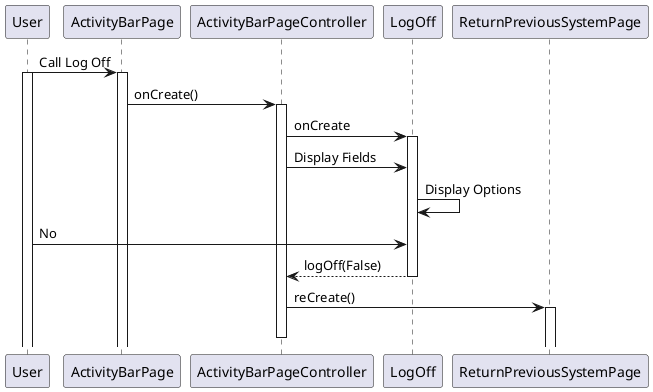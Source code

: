@startuml
User -> ActivityBarPage : Call Log Off
activate User
activate ActivityBarPage
ActivityBarPage -> ActivityBarPageController : onCreate()
activate ActivityBarPageController
ActivityBarPageController -> LogOff : onCreate
activate LogOff
ActivityBarPageController -> LogOff : Display Fields
LogOff -> LogOff : Display Options
User -> LogOff : No
LogOff --> ActivityBarPageController : logOff(False)
deactivate LogOff
ActivityBarPageController -> ReturnPreviousSystemPage : reCreate()
activate ReturnPreviousSystemPage
deactivate ActivityBarPageController
@enduml